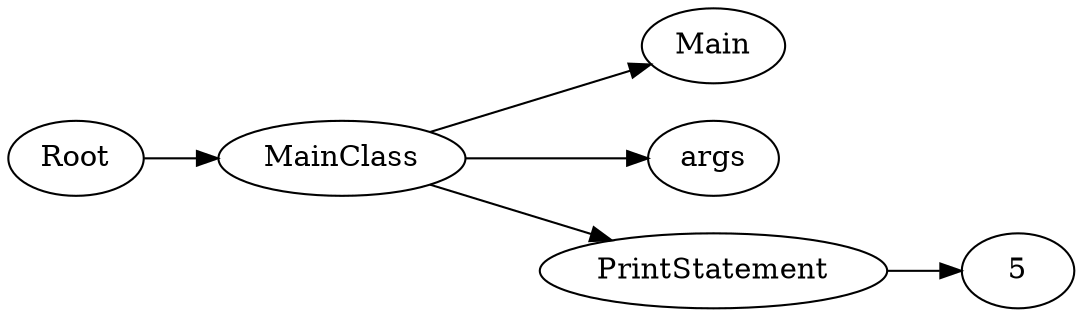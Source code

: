 digraph G { 
 rankdir="LR" 
1 [label="Root"];
2 [label="MainClass"];
3 [label="Main"];
2 -> 3;
4 [label="args"];
2 -> 4;
5 [label="PrintStatement"];
6 [label="5"];
5 -> 6;
2 -> 5;
1 -> 2;
}